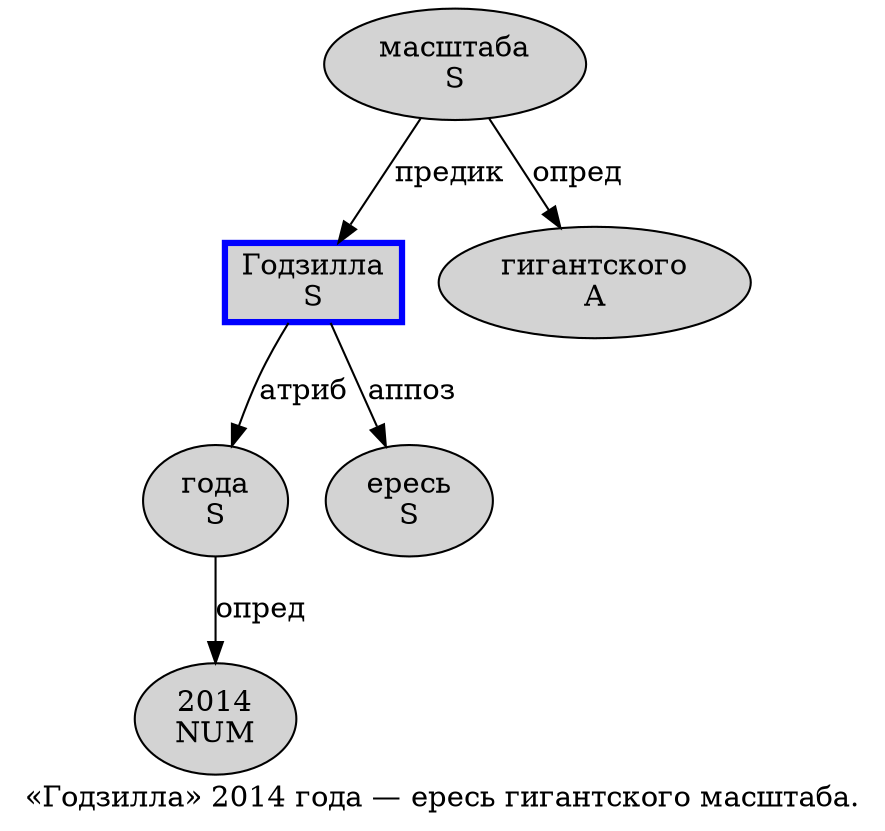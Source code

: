 digraph SENTENCE_4697 {
	graph [label="«Годзилла» 2014 года — ересь гигантского масштаба."]
	node [style=filled]
		1 [label="Годзилла
S" color=blue fillcolor=lightgray penwidth=3 shape=box]
		3 [label="2014
NUM" color="" fillcolor=lightgray penwidth=1 shape=ellipse]
		4 [label="года
S" color="" fillcolor=lightgray penwidth=1 shape=ellipse]
		6 [label="ересь
S" color="" fillcolor=lightgray penwidth=1 shape=ellipse]
		7 [label="гигантского
A" color="" fillcolor=lightgray penwidth=1 shape=ellipse]
		8 [label="масштаба
S" color="" fillcolor=lightgray penwidth=1 shape=ellipse]
			4 -> 3 [label="опред"]
			8 -> 1 [label="предик"]
			8 -> 7 [label="опред"]
			1 -> 4 [label="атриб"]
			1 -> 6 [label="аппоз"]
}